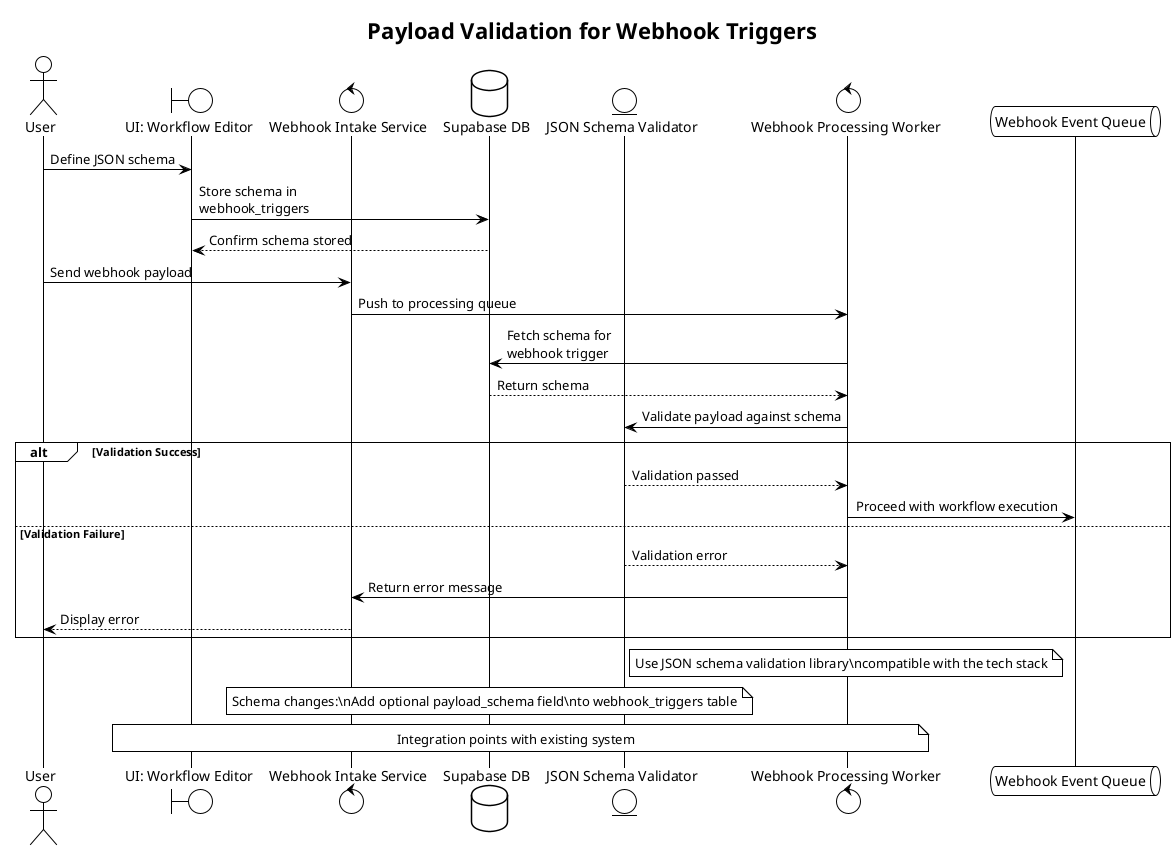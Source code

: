 @startuml
!theme plain

title Payload Validation for Webhook Triggers

actor User as user
boundary "UI: Workflow Editor" as UI
control "Webhook Intake Service" as Intake
database "Supabase DB" as DB
entity "JSON Schema Validator" as Validator
control "Webhook Processing Worker" as Worker
queue "Webhook Event Queue" as Queue

user -> UI : Define JSON schema
UI -> DB : Store schema in\nwebhook_triggers
DB --> UI : Confirm schema stored

user -> Intake : Send webhook payload
Intake -> Worker : Push to processing queue
Worker -> DB : Fetch schema for\nwebhook trigger
DB --> Worker : Return schema
Worker -> Validator : Validate payload against schema
alt Validation Success
    Validator --> Worker : Validation passed
    Worker -> Queue : Proceed with workflow execution
else Validation Failure
    Validator --> Worker : Validation error
    Worker -> Intake : Return error message
    Intake --> user : Display error
end

note right of Validator
  Use JSON schema validation library\ncompatible with the tech stack
end note

note over DB
  Schema changes:\nAdd optional payload_schema field\nto webhook_triggers table
end note

note over UI, Worker
  Integration points with existing system
end note

@enduml